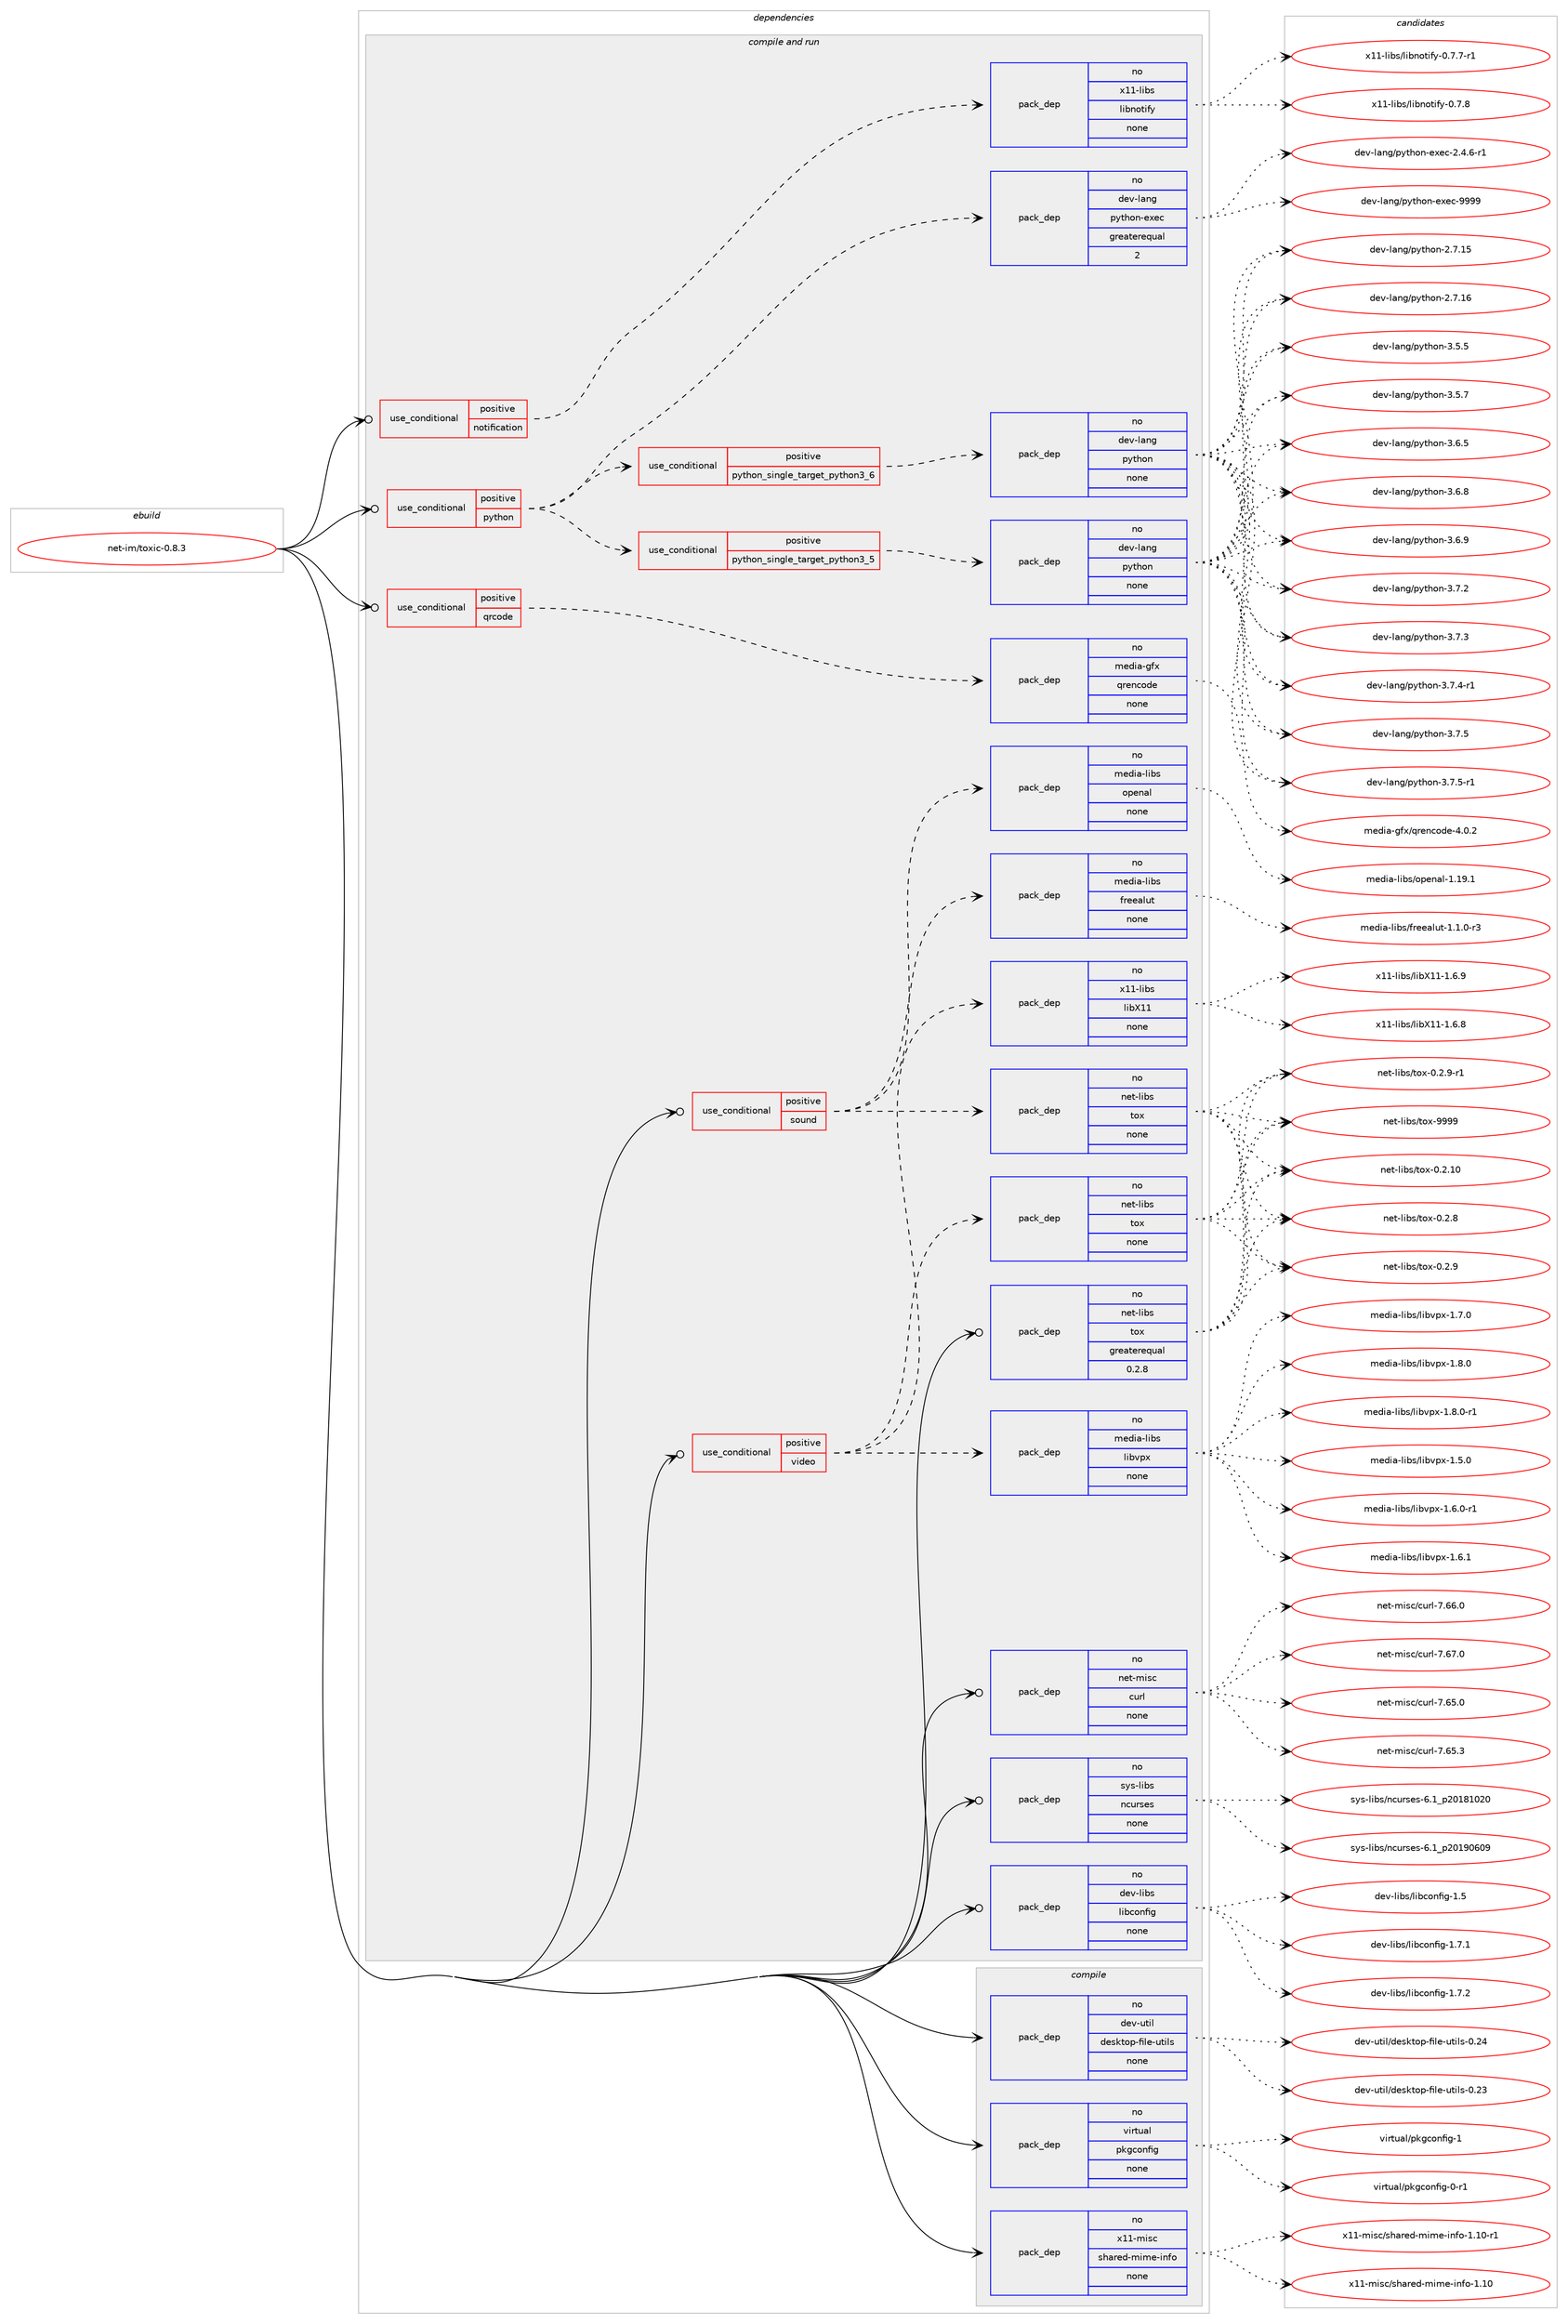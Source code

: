 digraph prolog {

# *************
# Graph options
# *************

newrank=true;
concentrate=true;
compound=true;
graph [rankdir=LR,fontname=Helvetica,fontsize=10,ranksep=1.5];#, ranksep=2.5, nodesep=0.2];
edge  [arrowhead=vee];
node  [fontname=Helvetica,fontsize=10];

# **********
# The ebuild
# **********

subgraph cluster_leftcol {
color=gray;
rank=same;
label=<<i>ebuild</i>>;
id [label="net-im/toxic-0.8.3", color=red, width=4, href="../net-im/toxic-0.8.3.svg"];
}

# ****************
# The dependencies
# ****************

subgraph cluster_midcol {
color=gray;
label=<<i>dependencies</i>>;
subgraph cluster_compile {
fillcolor="#eeeeee";
style=filled;
label=<<i>compile</i>>;
subgraph pack608650 {
dependency823678 [label=<<TABLE BORDER="0" CELLBORDER="1" CELLSPACING="0" CELLPADDING="4" WIDTH="220"><TR><TD ROWSPAN="6" CELLPADDING="30">pack_dep</TD></TR><TR><TD WIDTH="110">no</TD></TR><TR><TD>dev-util</TD></TR><TR><TD>desktop-file-utils</TD></TR><TR><TD>none</TD></TR><TR><TD></TD></TR></TABLE>>, shape=none, color=blue];
}
id:e -> dependency823678:w [weight=20,style="solid",arrowhead="vee"];
subgraph pack608651 {
dependency823679 [label=<<TABLE BORDER="0" CELLBORDER="1" CELLSPACING="0" CELLPADDING="4" WIDTH="220"><TR><TD ROWSPAN="6" CELLPADDING="30">pack_dep</TD></TR><TR><TD WIDTH="110">no</TD></TR><TR><TD>virtual</TD></TR><TR><TD>pkgconfig</TD></TR><TR><TD>none</TD></TR><TR><TD></TD></TR></TABLE>>, shape=none, color=blue];
}
id:e -> dependency823679:w [weight=20,style="solid",arrowhead="vee"];
subgraph pack608652 {
dependency823680 [label=<<TABLE BORDER="0" CELLBORDER="1" CELLSPACING="0" CELLPADDING="4" WIDTH="220"><TR><TD ROWSPAN="6" CELLPADDING="30">pack_dep</TD></TR><TR><TD WIDTH="110">no</TD></TR><TR><TD>x11-misc</TD></TR><TR><TD>shared-mime-info</TD></TR><TR><TD>none</TD></TR><TR><TD></TD></TR></TABLE>>, shape=none, color=blue];
}
id:e -> dependency823680:w [weight=20,style="solid",arrowhead="vee"];
}
subgraph cluster_compileandrun {
fillcolor="#eeeeee";
style=filled;
label=<<i>compile and run</i>>;
subgraph cond200616 {
dependency823681 [label=<<TABLE BORDER="0" CELLBORDER="1" CELLSPACING="0" CELLPADDING="4"><TR><TD ROWSPAN="3" CELLPADDING="10">use_conditional</TD></TR><TR><TD>positive</TD></TR><TR><TD>notification</TD></TR></TABLE>>, shape=none, color=red];
subgraph pack608653 {
dependency823682 [label=<<TABLE BORDER="0" CELLBORDER="1" CELLSPACING="0" CELLPADDING="4" WIDTH="220"><TR><TD ROWSPAN="6" CELLPADDING="30">pack_dep</TD></TR><TR><TD WIDTH="110">no</TD></TR><TR><TD>x11-libs</TD></TR><TR><TD>libnotify</TD></TR><TR><TD>none</TD></TR><TR><TD></TD></TR></TABLE>>, shape=none, color=blue];
}
dependency823681:e -> dependency823682:w [weight=20,style="dashed",arrowhead="vee"];
}
id:e -> dependency823681:w [weight=20,style="solid",arrowhead="odotvee"];
subgraph cond200617 {
dependency823683 [label=<<TABLE BORDER="0" CELLBORDER="1" CELLSPACING="0" CELLPADDING="4"><TR><TD ROWSPAN="3" CELLPADDING="10">use_conditional</TD></TR><TR><TD>positive</TD></TR><TR><TD>python</TD></TR></TABLE>>, shape=none, color=red];
subgraph cond200618 {
dependency823684 [label=<<TABLE BORDER="0" CELLBORDER="1" CELLSPACING="0" CELLPADDING="4"><TR><TD ROWSPAN="3" CELLPADDING="10">use_conditional</TD></TR><TR><TD>positive</TD></TR><TR><TD>python_single_target_python3_5</TD></TR></TABLE>>, shape=none, color=red];
subgraph pack608654 {
dependency823685 [label=<<TABLE BORDER="0" CELLBORDER="1" CELLSPACING="0" CELLPADDING="4" WIDTH="220"><TR><TD ROWSPAN="6" CELLPADDING="30">pack_dep</TD></TR><TR><TD WIDTH="110">no</TD></TR><TR><TD>dev-lang</TD></TR><TR><TD>python</TD></TR><TR><TD>none</TD></TR><TR><TD></TD></TR></TABLE>>, shape=none, color=blue];
}
dependency823684:e -> dependency823685:w [weight=20,style="dashed",arrowhead="vee"];
}
dependency823683:e -> dependency823684:w [weight=20,style="dashed",arrowhead="vee"];
subgraph cond200619 {
dependency823686 [label=<<TABLE BORDER="0" CELLBORDER="1" CELLSPACING="0" CELLPADDING="4"><TR><TD ROWSPAN="3" CELLPADDING="10">use_conditional</TD></TR><TR><TD>positive</TD></TR><TR><TD>python_single_target_python3_6</TD></TR></TABLE>>, shape=none, color=red];
subgraph pack608655 {
dependency823687 [label=<<TABLE BORDER="0" CELLBORDER="1" CELLSPACING="0" CELLPADDING="4" WIDTH="220"><TR><TD ROWSPAN="6" CELLPADDING="30">pack_dep</TD></TR><TR><TD WIDTH="110">no</TD></TR><TR><TD>dev-lang</TD></TR><TR><TD>python</TD></TR><TR><TD>none</TD></TR><TR><TD></TD></TR></TABLE>>, shape=none, color=blue];
}
dependency823686:e -> dependency823687:w [weight=20,style="dashed",arrowhead="vee"];
}
dependency823683:e -> dependency823686:w [weight=20,style="dashed",arrowhead="vee"];
subgraph pack608656 {
dependency823688 [label=<<TABLE BORDER="0" CELLBORDER="1" CELLSPACING="0" CELLPADDING="4" WIDTH="220"><TR><TD ROWSPAN="6" CELLPADDING="30">pack_dep</TD></TR><TR><TD WIDTH="110">no</TD></TR><TR><TD>dev-lang</TD></TR><TR><TD>python-exec</TD></TR><TR><TD>greaterequal</TD></TR><TR><TD>2</TD></TR></TABLE>>, shape=none, color=blue];
}
dependency823683:e -> dependency823688:w [weight=20,style="dashed",arrowhead="vee"];
}
id:e -> dependency823683:w [weight=20,style="solid",arrowhead="odotvee"];
subgraph cond200620 {
dependency823689 [label=<<TABLE BORDER="0" CELLBORDER="1" CELLSPACING="0" CELLPADDING="4"><TR><TD ROWSPAN="3" CELLPADDING="10">use_conditional</TD></TR><TR><TD>positive</TD></TR><TR><TD>qrcode</TD></TR></TABLE>>, shape=none, color=red];
subgraph pack608657 {
dependency823690 [label=<<TABLE BORDER="0" CELLBORDER="1" CELLSPACING="0" CELLPADDING="4" WIDTH="220"><TR><TD ROWSPAN="6" CELLPADDING="30">pack_dep</TD></TR><TR><TD WIDTH="110">no</TD></TR><TR><TD>media-gfx</TD></TR><TR><TD>qrencode</TD></TR><TR><TD>none</TD></TR><TR><TD></TD></TR></TABLE>>, shape=none, color=blue];
}
dependency823689:e -> dependency823690:w [weight=20,style="dashed",arrowhead="vee"];
}
id:e -> dependency823689:w [weight=20,style="solid",arrowhead="odotvee"];
subgraph cond200621 {
dependency823691 [label=<<TABLE BORDER="0" CELLBORDER="1" CELLSPACING="0" CELLPADDING="4"><TR><TD ROWSPAN="3" CELLPADDING="10">use_conditional</TD></TR><TR><TD>positive</TD></TR><TR><TD>sound</TD></TR></TABLE>>, shape=none, color=red];
subgraph pack608658 {
dependency823692 [label=<<TABLE BORDER="0" CELLBORDER="1" CELLSPACING="0" CELLPADDING="4" WIDTH="220"><TR><TD ROWSPAN="6" CELLPADDING="30">pack_dep</TD></TR><TR><TD WIDTH="110">no</TD></TR><TR><TD>media-libs</TD></TR><TR><TD>freealut</TD></TR><TR><TD>none</TD></TR><TR><TD></TD></TR></TABLE>>, shape=none, color=blue];
}
dependency823691:e -> dependency823692:w [weight=20,style="dashed",arrowhead="vee"];
subgraph pack608659 {
dependency823693 [label=<<TABLE BORDER="0" CELLBORDER="1" CELLSPACING="0" CELLPADDING="4" WIDTH="220"><TR><TD ROWSPAN="6" CELLPADDING="30">pack_dep</TD></TR><TR><TD WIDTH="110">no</TD></TR><TR><TD>media-libs</TD></TR><TR><TD>openal</TD></TR><TR><TD>none</TD></TR><TR><TD></TD></TR></TABLE>>, shape=none, color=blue];
}
dependency823691:e -> dependency823693:w [weight=20,style="dashed",arrowhead="vee"];
subgraph pack608660 {
dependency823694 [label=<<TABLE BORDER="0" CELLBORDER="1" CELLSPACING="0" CELLPADDING="4" WIDTH="220"><TR><TD ROWSPAN="6" CELLPADDING="30">pack_dep</TD></TR><TR><TD WIDTH="110">no</TD></TR><TR><TD>net-libs</TD></TR><TR><TD>tox</TD></TR><TR><TD>none</TD></TR><TR><TD></TD></TR></TABLE>>, shape=none, color=blue];
}
dependency823691:e -> dependency823694:w [weight=20,style="dashed",arrowhead="vee"];
}
id:e -> dependency823691:w [weight=20,style="solid",arrowhead="odotvee"];
subgraph cond200622 {
dependency823695 [label=<<TABLE BORDER="0" CELLBORDER="1" CELLSPACING="0" CELLPADDING="4"><TR><TD ROWSPAN="3" CELLPADDING="10">use_conditional</TD></TR><TR><TD>positive</TD></TR><TR><TD>video</TD></TR></TABLE>>, shape=none, color=red];
subgraph pack608661 {
dependency823696 [label=<<TABLE BORDER="0" CELLBORDER="1" CELLSPACING="0" CELLPADDING="4" WIDTH="220"><TR><TD ROWSPAN="6" CELLPADDING="30">pack_dep</TD></TR><TR><TD WIDTH="110">no</TD></TR><TR><TD>media-libs</TD></TR><TR><TD>libvpx</TD></TR><TR><TD>none</TD></TR><TR><TD></TD></TR></TABLE>>, shape=none, color=blue];
}
dependency823695:e -> dependency823696:w [weight=20,style="dashed",arrowhead="vee"];
subgraph pack608662 {
dependency823697 [label=<<TABLE BORDER="0" CELLBORDER="1" CELLSPACING="0" CELLPADDING="4" WIDTH="220"><TR><TD ROWSPAN="6" CELLPADDING="30">pack_dep</TD></TR><TR><TD WIDTH="110">no</TD></TR><TR><TD>net-libs</TD></TR><TR><TD>tox</TD></TR><TR><TD>none</TD></TR><TR><TD></TD></TR></TABLE>>, shape=none, color=blue];
}
dependency823695:e -> dependency823697:w [weight=20,style="dashed",arrowhead="vee"];
subgraph pack608663 {
dependency823698 [label=<<TABLE BORDER="0" CELLBORDER="1" CELLSPACING="0" CELLPADDING="4" WIDTH="220"><TR><TD ROWSPAN="6" CELLPADDING="30">pack_dep</TD></TR><TR><TD WIDTH="110">no</TD></TR><TR><TD>x11-libs</TD></TR><TR><TD>libX11</TD></TR><TR><TD>none</TD></TR><TR><TD></TD></TR></TABLE>>, shape=none, color=blue];
}
dependency823695:e -> dependency823698:w [weight=20,style="dashed",arrowhead="vee"];
}
id:e -> dependency823695:w [weight=20,style="solid",arrowhead="odotvee"];
subgraph pack608664 {
dependency823699 [label=<<TABLE BORDER="0" CELLBORDER="1" CELLSPACING="0" CELLPADDING="4" WIDTH="220"><TR><TD ROWSPAN="6" CELLPADDING="30">pack_dep</TD></TR><TR><TD WIDTH="110">no</TD></TR><TR><TD>dev-libs</TD></TR><TR><TD>libconfig</TD></TR><TR><TD>none</TD></TR><TR><TD></TD></TR></TABLE>>, shape=none, color=blue];
}
id:e -> dependency823699:w [weight=20,style="solid",arrowhead="odotvee"];
subgraph pack608665 {
dependency823700 [label=<<TABLE BORDER="0" CELLBORDER="1" CELLSPACING="0" CELLPADDING="4" WIDTH="220"><TR><TD ROWSPAN="6" CELLPADDING="30">pack_dep</TD></TR><TR><TD WIDTH="110">no</TD></TR><TR><TD>net-libs</TD></TR><TR><TD>tox</TD></TR><TR><TD>greaterequal</TD></TR><TR><TD>0.2.8</TD></TR></TABLE>>, shape=none, color=blue];
}
id:e -> dependency823700:w [weight=20,style="solid",arrowhead="odotvee"];
subgraph pack608666 {
dependency823701 [label=<<TABLE BORDER="0" CELLBORDER="1" CELLSPACING="0" CELLPADDING="4" WIDTH="220"><TR><TD ROWSPAN="6" CELLPADDING="30">pack_dep</TD></TR><TR><TD WIDTH="110">no</TD></TR><TR><TD>net-misc</TD></TR><TR><TD>curl</TD></TR><TR><TD>none</TD></TR><TR><TD></TD></TR></TABLE>>, shape=none, color=blue];
}
id:e -> dependency823701:w [weight=20,style="solid",arrowhead="odotvee"];
subgraph pack608667 {
dependency823702 [label=<<TABLE BORDER="0" CELLBORDER="1" CELLSPACING="0" CELLPADDING="4" WIDTH="220"><TR><TD ROWSPAN="6" CELLPADDING="30">pack_dep</TD></TR><TR><TD WIDTH="110">no</TD></TR><TR><TD>sys-libs</TD></TR><TR><TD>ncurses</TD></TR><TR><TD>none</TD></TR><TR><TD></TD></TR></TABLE>>, shape=none, color=blue];
}
id:e -> dependency823702:w [weight=20,style="solid",arrowhead="odotvee"];
}
subgraph cluster_run {
fillcolor="#eeeeee";
style=filled;
label=<<i>run</i>>;
}
}

# **************
# The candidates
# **************

subgraph cluster_choices {
rank=same;
color=gray;
label=<<i>candidates</i>>;

subgraph choice608650 {
color=black;
nodesep=1;
choice100101118451171161051084710010111510711611111245102105108101451171161051081154548465051 [label="dev-util/desktop-file-utils-0.23", color=red, width=4,href="../dev-util/desktop-file-utils-0.23.svg"];
choice100101118451171161051084710010111510711611111245102105108101451171161051081154548465052 [label="dev-util/desktop-file-utils-0.24", color=red, width=4,href="../dev-util/desktop-file-utils-0.24.svg"];
dependency823678:e -> choice100101118451171161051084710010111510711611111245102105108101451171161051081154548465051:w [style=dotted,weight="100"];
dependency823678:e -> choice100101118451171161051084710010111510711611111245102105108101451171161051081154548465052:w [style=dotted,weight="100"];
}
subgraph choice608651 {
color=black;
nodesep=1;
choice11810511411611797108471121071039911111010210510345484511449 [label="virtual/pkgconfig-0-r1", color=red, width=4,href="../virtual/pkgconfig-0-r1.svg"];
choice1181051141161179710847112107103991111101021051034549 [label="virtual/pkgconfig-1", color=red, width=4,href="../virtual/pkgconfig-1.svg"];
dependency823679:e -> choice11810511411611797108471121071039911111010210510345484511449:w [style=dotted,weight="100"];
dependency823679:e -> choice1181051141161179710847112107103991111101021051034549:w [style=dotted,weight="100"];
}
subgraph choice608652 {
color=black;
nodesep=1;
choice12049494510910511599471151049711410110045109105109101451051101021114549464948 [label="x11-misc/shared-mime-info-1.10", color=red, width=4,href="../x11-misc/shared-mime-info-1.10.svg"];
choice120494945109105115994711510497114101100451091051091014510511010211145494649484511449 [label="x11-misc/shared-mime-info-1.10-r1", color=red, width=4,href="../x11-misc/shared-mime-info-1.10-r1.svg"];
dependency823680:e -> choice12049494510910511599471151049711410110045109105109101451051101021114549464948:w [style=dotted,weight="100"];
dependency823680:e -> choice120494945109105115994711510497114101100451091051091014510511010211145494649484511449:w [style=dotted,weight="100"];
}
subgraph choice608653 {
color=black;
nodesep=1;
choice1204949451081059811547108105981101111161051021214548465546554511449 [label="x11-libs/libnotify-0.7.7-r1", color=red, width=4,href="../x11-libs/libnotify-0.7.7-r1.svg"];
choice120494945108105981154710810598110111116105102121454846554656 [label="x11-libs/libnotify-0.7.8", color=red, width=4,href="../x11-libs/libnotify-0.7.8.svg"];
dependency823682:e -> choice1204949451081059811547108105981101111161051021214548465546554511449:w [style=dotted,weight="100"];
dependency823682:e -> choice120494945108105981154710810598110111116105102121454846554656:w [style=dotted,weight="100"];
}
subgraph choice608654 {
color=black;
nodesep=1;
choice10010111845108971101034711212111610411111045504655464953 [label="dev-lang/python-2.7.15", color=red, width=4,href="../dev-lang/python-2.7.15.svg"];
choice10010111845108971101034711212111610411111045504655464954 [label="dev-lang/python-2.7.16", color=red, width=4,href="../dev-lang/python-2.7.16.svg"];
choice100101118451089711010347112121116104111110455146534653 [label="dev-lang/python-3.5.5", color=red, width=4,href="../dev-lang/python-3.5.5.svg"];
choice100101118451089711010347112121116104111110455146534655 [label="dev-lang/python-3.5.7", color=red, width=4,href="../dev-lang/python-3.5.7.svg"];
choice100101118451089711010347112121116104111110455146544653 [label="dev-lang/python-3.6.5", color=red, width=4,href="../dev-lang/python-3.6.5.svg"];
choice100101118451089711010347112121116104111110455146544656 [label="dev-lang/python-3.6.8", color=red, width=4,href="../dev-lang/python-3.6.8.svg"];
choice100101118451089711010347112121116104111110455146544657 [label="dev-lang/python-3.6.9", color=red, width=4,href="../dev-lang/python-3.6.9.svg"];
choice100101118451089711010347112121116104111110455146554650 [label="dev-lang/python-3.7.2", color=red, width=4,href="../dev-lang/python-3.7.2.svg"];
choice100101118451089711010347112121116104111110455146554651 [label="dev-lang/python-3.7.3", color=red, width=4,href="../dev-lang/python-3.7.3.svg"];
choice1001011184510897110103471121211161041111104551465546524511449 [label="dev-lang/python-3.7.4-r1", color=red, width=4,href="../dev-lang/python-3.7.4-r1.svg"];
choice100101118451089711010347112121116104111110455146554653 [label="dev-lang/python-3.7.5", color=red, width=4,href="../dev-lang/python-3.7.5.svg"];
choice1001011184510897110103471121211161041111104551465546534511449 [label="dev-lang/python-3.7.5-r1", color=red, width=4,href="../dev-lang/python-3.7.5-r1.svg"];
dependency823685:e -> choice10010111845108971101034711212111610411111045504655464953:w [style=dotted,weight="100"];
dependency823685:e -> choice10010111845108971101034711212111610411111045504655464954:w [style=dotted,weight="100"];
dependency823685:e -> choice100101118451089711010347112121116104111110455146534653:w [style=dotted,weight="100"];
dependency823685:e -> choice100101118451089711010347112121116104111110455146534655:w [style=dotted,weight="100"];
dependency823685:e -> choice100101118451089711010347112121116104111110455146544653:w [style=dotted,weight="100"];
dependency823685:e -> choice100101118451089711010347112121116104111110455146544656:w [style=dotted,weight="100"];
dependency823685:e -> choice100101118451089711010347112121116104111110455146544657:w [style=dotted,weight="100"];
dependency823685:e -> choice100101118451089711010347112121116104111110455146554650:w [style=dotted,weight="100"];
dependency823685:e -> choice100101118451089711010347112121116104111110455146554651:w [style=dotted,weight="100"];
dependency823685:e -> choice1001011184510897110103471121211161041111104551465546524511449:w [style=dotted,weight="100"];
dependency823685:e -> choice100101118451089711010347112121116104111110455146554653:w [style=dotted,weight="100"];
dependency823685:e -> choice1001011184510897110103471121211161041111104551465546534511449:w [style=dotted,weight="100"];
}
subgraph choice608655 {
color=black;
nodesep=1;
choice10010111845108971101034711212111610411111045504655464953 [label="dev-lang/python-2.7.15", color=red, width=4,href="../dev-lang/python-2.7.15.svg"];
choice10010111845108971101034711212111610411111045504655464954 [label="dev-lang/python-2.7.16", color=red, width=4,href="../dev-lang/python-2.7.16.svg"];
choice100101118451089711010347112121116104111110455146534653 [label="dev-lang/python-3.5.5", color=red, width=4,href="../dev-lang/python-3.5.5.svg"];
choice100101118451089711010347112121116104111110455146534655 [label="dev-lang/python-3.5.7", color=red, width=4,href="../dev-lang/python-3.5.7.svg"];
choice100101118451089711010347112121116104111110455146544653 [label="dev-lang/python-3.6.5", color=red, width=4,href="../dev-lang/python-3.6.5.svg"];
choice100101118451089711010347112121116104111110455146544656 [label="dev-lang/python-3.6.8", color=red, width=4,href="../dev-lang/python-3.6.8.svg"];
choice100101118451089711010347112121116104111110455146544657 [label="dev-lang/python-3.6.9", color=red, width=4,href="../dev-lang/python-3.6.9.svg"];
choice100101118451089711010347112121116104111110455146554650 [label="dev-lang/python-3.7.2", color=red, width=4,href="../dev-lang/python-3.7.2.svg"];
choice100101118451089711010347112121116104111110455146554651 [label="dev-lang/python-3.7.3", color=red, width=4,href="../dev-lang/python-3.7.3.svg"];
choice1001011184510897110103471121211161041111104551465546524511449 [label="dev-lang/python-3.7.4-r1", color=red, width=4,href="../dev-lang/python-3.7.4-r1.svg"];
choice100101118451089711010347112121116104111110455146554653 [label="dev-lang/python-3.7.5", color=red, width=4,href="../dev-lang/python-3.7.5.svg"];
choice1001011184510897110103471121211161041111104551465546534511449 [label="dev-lang/python-3.7.5-r1", color=red, width=4,href="../dev-lang/python-3.7.5-r1.svg"];
dependency823687:e -> choice10010111845108971101034711212111610411111045504655464953:w [style=dotted,weight="100"];
dependency823687:e -> choice10010111845108971101034711212111610411111045504655464954:w [style=dotted,weight="100"];
dependency823687:e -> choice100101118451089711010347112121116104111110455146534653:w [style=dotted,weight="100"];
dependency823687:e -> choice100101118451089711010347112121116104111110455146534655:w [style=dotted,weight="100"];
dependency823687:e -> choice100101118451089711010347112121116104111110455146544653:w [style=dotted,weight="100"];
dependency823687:e -> choice100101118451089711010347112121116104111110455146544656:w [style=dotted,weight="100"];
dependency823687:e -> choice100101118451089711010347112121116104111110455146544657:w [style=dotted,weight="100"];
dependency823687:e -> choice100101118451089711010347112121116104111110455146554650:w [style=dotted,weight="100"];
dependency823687:e -> choice100101118451089711010347112121116104111110455146554651:w [style=dotted,weight="100"];
dependency823687:e -> choice1001011184510897110103471121211161041111104551465546524511449:w [style=dotted,weight="100"];
dependency823687:e -> choice100101118451089711010347112121116104111110455146554653:w [style=dotted,weight="100"];
dependency823687:e -> choice1001011184510897110103471121211161041111104551465546534511449:w [style=dotted,weight="100"];
}
subgraph choice608656 {
color=black;
nodesep=1;
choice10010111845108971101034711212111610411111045101120101994550465246544511449 [label="dev-lang/python-exec-2.4.6-r1", color=red, width=4,href="../dev-lang/python-exec-2.4.6-r1.svg"];
choice10010111845108971101034711212111610411111045101120101994557575757 [label="dev-lang/python-exec-9999", color=red, width=4,href="../dev-lang/python-exec-9999.svg"];
dependency823688:e -> choice10010111845108971101034711212111610411111045101120101994550465246544511449:w [style=dotted,weight="100"];
dependency823688:e -> choice10010111845108971101034711212111610411111045101120101994557575757:w [style=dotted,weight="100"];
}
subgraph choice608657 {
color=black;
nodesep=1;
choice10910110010597451031021204711311410111099111100101455246484650 [label="media-gfx/qrencode-4.0.2", color=red, width=4,href="../media-gfx/qrencode-4.0.2.svg"];
dependency823690:e -> choice10910110010597451031021204711311410111099111100101455246484650:w [style=dotted,weight="100"];
}
subgraph choice608658 {
color=black;
nodesep=1;
choice10910110010597451081059811547102114101101971081171164549464946484511451 [label="media-libs/freealut-1.1.0-r3", color=red, width=4,href="../media-libs/freealut-1.1.0-r3.svg"];
dependency823692:e -> choice10910110010597451081059811547102114101101971081171164549464946484511451:w [style=dotted,weight="100"];
}
subgraph choice608659 {
color=black;
nodesep=1;
choice109101100105974510810598115471111121011109710845494649574649 [label="media-libs/openal-1.19.1", color=red, width=4,href="../media-libs/openal-1.19.1.svg"];
dependency823693:e -> choice109101100105974510810598115471111121011109710845494649574649:w [style=dotted,weight="100"];
}
subgraph choice608660 {
color=black;
nodesep=1;
choice11010111645108105981154711611112045484650464948 [label="net-libs/tox-0.2.10", color=red, width=4,href="../net-libs/tox-0.2.10.svg"];
choice110101116451081059811547116111120454846504656 [label="net-libs/tox-0.2.8", color=red, width=4,href="../net-libs/tox-0.2.8.svg"];
choice110101116451081059811547116111120454846504657 [label="net-libs/tox-0.2.9", color=red, width=4,href="../net-libs/tox-0.2.9.svg"];
choice1101011164510810598115471161111204548465046574511449 [label="net-libs/tox-0.2.9-r1", color=red, width=4,href="../net-libs/tox-0.2.9-r1.svg"];
choice1101011164510810598115471161111204557575757 [label="net-libs/tox-9999", color=red, width=4,href="../net-libs/tox-9999.svg"];
dependency823694:e -> choice11010111645108105981154711611112045484650464948:w [style=dotted,weight="100"];
dependency823694:e -> choice110101116451081059811547116111120454846504656:w [style=dotted,weight="100"];
dependency823694:e -> choice110101116451081059811547116111120454846504657:w [style=dotted,weight="100"];
dependency823694:e -> choice1101011164510810598115471161111204548465046574511449:w [style=dotted,weight="100"];
dependency823694:e -> choice1101011164510810598115471161111204557575757:w [style=dotted,weight="100"];
}
subgraph choice608661 {
color=black;
nodesep=1;
choice1091011001059745108105981154710810598118112120454946534648 [label="media-libs/libvpx-1.5.0", color=red, width=4,href="../media-libs/libvpx-1.5.0.svg"];
choice10910110010597451081059811547108105981181121204549465446484511449 [label="media-libs/libvpx-1.6.0-r1", color=red, width=4,href="../media-libs/libvpx-1.6.0-r1.svg"];
choice1091011001059745108105981154710810598118112120454946544649 [label="media-libs/libvpx-1.6.1", color=red, width=4,href="../media-libs/libvpx-1.6.1.svg"];
choice1091011001059745108105981154710810598118112120454946554648 [label="media-libs/libvpx-1.7.0", color=red, width=4,href="../media-libs/libvpx-1.7.0.svg"];
choice1091011001059745108105981154710810598118112120454946564648 [label="media-libs/libvpx-1.8.0", color=red, width=4,href="../media-libs/libvpx-1.8.0.svg"];
choice10910110010597451081059811547108105981181121204549465646484511449 [label="media-libs/libvpx-1.8.0-r1", color=red, width=4,href="../media-libs/libvpx-1.8.0-r1.svg"];
dependency823696:e -> choice1091011001059745108105981154710810598118112120454946534648:w [style=dotted,weight="100"];
dependency823696:e -> choice10910110010597451081059811547108105981181121204549465446484511449:w [style=dotted,weight="100"];
dependency823696:e -> choice1091011001059745108105981154710810598118112120454946544649:w [style=dotted,weight="100"];
dependency823696:e -> choice1091011001059745108105981154710810598118112120454946554648:w [style=dotted,weight="100"];
dependency823696:e -> choice1091011001059745108105981154710810598118112120454946564648:w [style=dotted,weight="100"];
dependency823696:e -> choice10910110010597451081059811547108105981181121204549465646484511449:w [style=dotted,weight="100"];
}
subgraph choice608662 {
color=black;
nodesep=1;
choice11010111645108105981154711611112045484650464948 [label="net-libs/tox-0.2.10", color=red, width=4,href="../net-libs/tox-0.2.10.svg"];
choice110101116451081059811547116111120454846504656 [label="net-libs/tox-0.2.8", color=red, width=4,href="../net-libs/tox-0.2.8.svg"];
choice110101116451081059811547116111120454846504657 [label="net-libs/tox-0.2.9", color=red, width=4,href="../net-libs/tox-0.2.9.svg"];
choice1101011164510810598115471161111204548465046574511449 [label="net-libs/tox-0.2.9-r1", color=red, width=4,href="../net-libs/tox-0.2.9-r1.svg"];
choice1101011164510810598115471161111204557575757 [label="net-libs/tox-9999", color=red, width=4,href="../net-libs/tox-9999.svg"];
dependency823697:e -> choice11010111645108105981154711611112045484650464948:w [style=dotted,weight="100"];
dependency823697:e -> choice110101116451081059811547116111120454846504656:w [style=dotted,weight="100"];
dependency823697:e -> choice110101116451081059811547116111120454846504657:w [style=dotted,weight="100"];
dependency823697:e -> choice1101011164510810598115471161111204548465046574511449:w [style=dotted,weight="100"];
dependency823697:e -> choice1101011164510810598115471161111204557575757:w [style=dotted,weight="100"];
}
subgraph choice608663 {
color=black;
nodesep=1;
choice120494945108105981154710810598884949454946544656 [label="x11-libs/libX11-1.6.8", color=red, width=4,href="../x11-libs/libX11-1.6.8.svg"];
choice120494945108105981154710810598884949454946544657 [label="x11-libs/libX11-1.6.9", color=red, width=4,href="../x11-libs/libX11-1.6.9.svg"];
dependency823698:e -> choice120494945108105981154710810598884949454946544656:w [style=dotted,weight="100"];
dependency823698:e -> choice120494945108105981154710810598884949454946544657:w [style=dotted,weight="100"];
}
subgraph choice608664 {
color=black;
nodesep=1;
choice100101118451081059811547108105989911111010210510345494653 [label="dev-libs/libconfig-1.5", color=red, width=4,href="../dev-libs/libconfig-1.5.svg"];
choice1001011184510810598115471081059899111110102105103454946554649 [label="dev-libs/libconfig-1.7.1", color=red, width=4,href="../dev-libs/libconfig-1.7.1.svg"];
choice1001011184510810598115471081059899111110102105103454946554650 [label="dev-libs/libconfig-1.7.2", color=red, width=4,href="../dev-libs/libconfig-1.7.2.svg"];
dependency823699:e -> choice100101118451081059811547108105989911111010210510345494653:w [style=dotted,weight="100"];
dependency823699:e -> choice1001011184510810598115471081059899111110102105103454946554649:w [style=dotted,weight="100"];
dependency823699:e -> choice1001011184510810598115471081059899111110102105103454946554650:w [style=dotted,weight="100"];
}
subgraph choice608665 {
color=black;
nodesep=1;
choice11010111645108105981154711611112045484650464948 [label="net-libs/tox-0.2.10", color=red, width=4,href="../net-libs/tox-0.2.10.svg"];
choice110101116451081059811547116111120454846504656 [label="net-libs/tox-0.2.8", color=red, width=4,href="../net-libs/tox-0.2.8.svg"];
choice110101116451081059811547116111120454846504657 [label="net-libs/tox-0.2.9", color=red, width=4,href="../net-libs/tox-0.2.9.svg"];
choice1101011164510810598115471161111204548465046574511449 [label="net-libs/tox-0.2.9-r1", color=red, width=4,href="../net-libs/tox-0.2.9-r1.svg"];
choice1101011164510810598115471161111204557575757 [label="net-libs/tox-9999", color=red, width=4,href="../net-libs/tox-9999.svg"];
dependency823700:e -> choice11010111645108105981154711611112045484650464948:w [style=dotted,weight="100"];
dependency823700:e -> choice110101116451081059811547116111120454846504656:w [style=dotted,weight="100"];
dependency823700:e -> choice110101116451081059811547116111120454846504657:w [style=dotted,weight="100"];
dependency823700:e -> choice1101011164510810598115471161111204548465046574511449:w [style=dotted,weight="100"];
dependency823700:e -> choice1101011164510810598115471161111204557575757:w [style=dotted,weight="100"];
}
subgraph choice608666 {
color=black;
nodesep=1;
choice1101011164510910511599479911711410845554654534648 [label="net-misc/curl-7.65.0", color=red, width=4,href="../net-misc/curl-7.65.0.svg"];
choice1101011164510910511599479911711410845554654534651 [label="net-misc/curl-7.65.3", color=red, width=4,href="../net-misc/curl-7.65.3.svg"];
choice1101011164510910511599479911711410845554654544648 [label="net-misc/curl-7.66.0", color=red, width=4,href="../net-misc/curl-7.66.0.svg"];
choice1101011164510910511599479911711410845554654554648 [label="net-misc/curl-7.67.0", color=red, width=4,href="../net-misc/curl-7.67.0.svg"];
dependency823701:e -> choice1101011164510910511599479911711410845554654534648:w [style=dotted,weight="100"];
dependency823701:e -> choice1101011164510910511599479911711410845554654534651:w [style=dotted,weight="100"];
dependency823701:e -> choice1101011164510910511599479911711410845554654544648:w [style=dotted,weight="100"];
dependency823701:e -> choice1101011164510910511599479911711410845554654554648:w [style=dotted,weight="100"];
}
subgraph choice608667 {
color=black;
nodesep=1;
choice1151211154510810598115471109911711411510111545544649951125048495649485048 [label="sys-libs/ncurses-6.1_p20181020", color=red, width=4,href="../sys-libs/ncurses-6.1_p20181020.svg"];
choice1151211154510810598115471109911711411510111545544649951125048495748544857 [label="sys-libs/ncurses-6.1_p20190609", color=red, width=4,href="../sys-libs/ncurses-6.1_p20190609.svg"];
dependency823702:e -> choice1151211154510810598115471109911711411510111545544649951125048495649485048:w [style=dotted,weight="100"];
dependency823702:e -> choice1151211154510810598115471109911711411510111545544649951125048495748544857:w [style=dotted,weight="100"];
}
}

}
